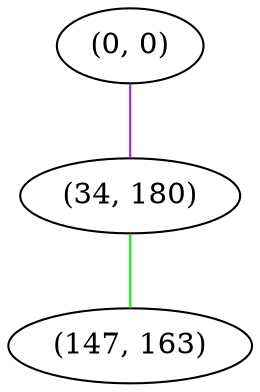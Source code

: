 graph "" {
"(0, 0)";
"(34, 180)";
"(147, 163)";
"(0, 0)" -- "(34, 180)"  [color=purple, key=0, weight=4];
"(34, 180)" -- "(147, 163)"  [color=green, key=0, weight=2];
}
